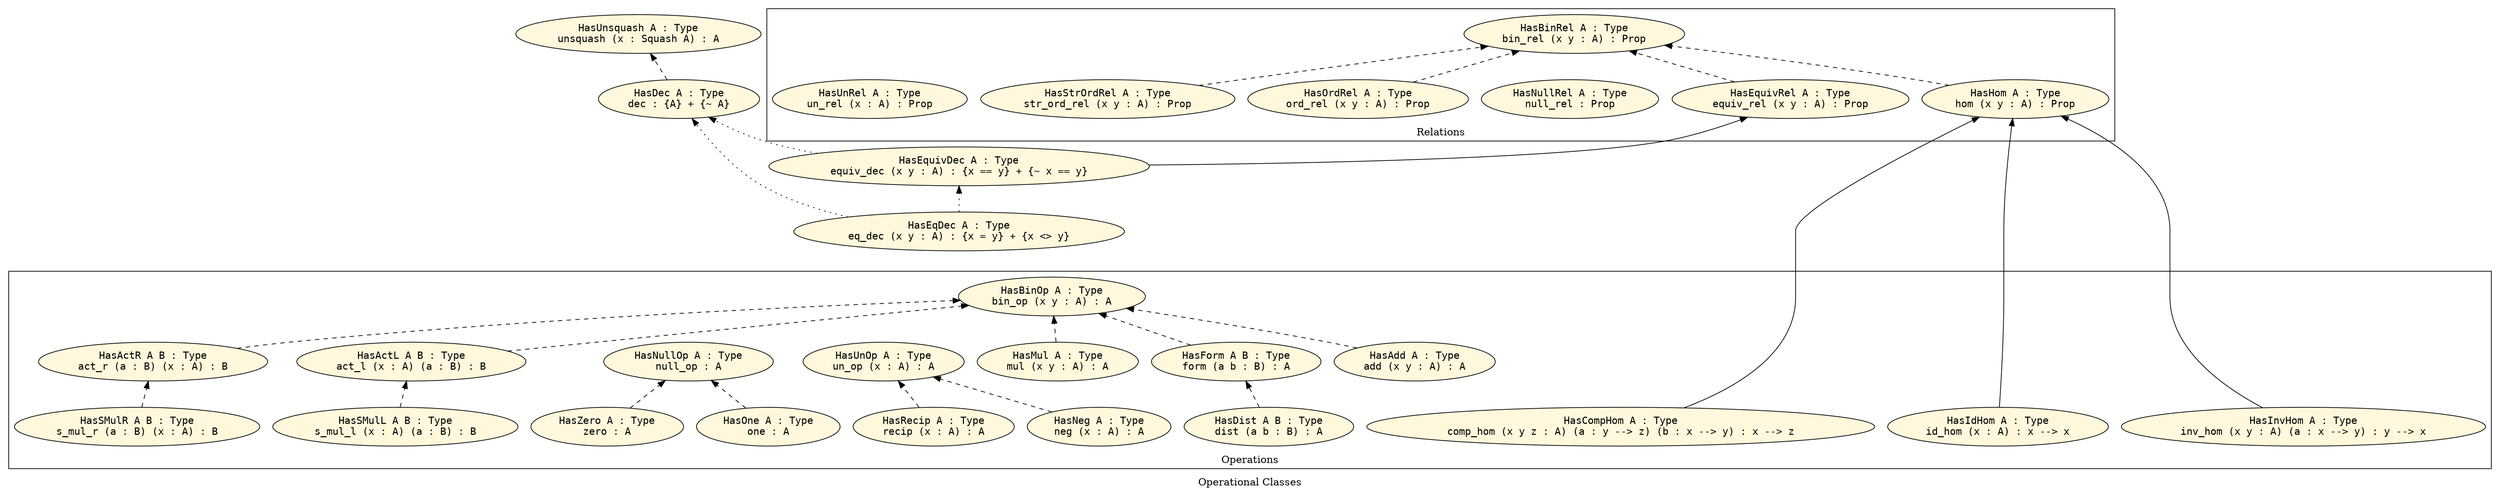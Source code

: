 digraph Has {
  label = "Operational Classes"
  rankdir = BT

  node [fontname = monospace, style = filled, fillcolor = cornsilk]

  HasDec [label = "\N A : Type\ndec : {A} + {~ A}"]
  HasEqDec [label = "\N A : Type\neq_dec (x y : A) : {x = y} + {x <> y}"]
  HasEquivDec [label = "\N A : Type\nequiv_dec (x y : A) : {x == y} + {~ x == y}"]
  HasUnsquash [label = "\N A : Type\nunsquash (x : Squash A) : A"]

  subgraph cluster_relation_classes {
    label = "Relations"

    HasBinRel [label = "\N A : Type\nbin_rel (x y : A) : Prop"]
    HasEquivRel [label = "\N A : Type\nequiv_rel (x y : A) : Prop"]
    HasHom [label = "\N A : Type\nhom (x y : A) : Prop"]
    HasNullRel [label = "\N A : Type\nnull_rel : Prop"]
    HasOrdRel [label = "\N A : Type\nord_rel (x y : A) : Prop"]
    HasStrOrdRel [label = "\N A : Type\nstr_ord_rel (x y : A) : Prop"]
    HasUnRel [label = "\N A : Type\nun_rel (x : A) : Prop"]
  }

  subgraph cluster_operation_classes {
    label = "Operations"

    HasActL [label = "\N A B : Type\nact_l (x : A) (a : B) : B"]
    HasActR [label = "\N A B : Type\nact_r (a : B) (x : A) : B"]
    HasAdd [label = "\N A : Type\nadd (x y : A) : A"]
    HasBinOp [label = "\N A : Type\nbin_op (x y : A) : A"]
    HasCompHom [label = "\N A : Type\ncomp_hom (x y z : A) (a : y --> z) (b : x --> y) : x --> z"]
    HasDist [label = "\N A B : Type\ndist (a b : B) : A"]
    HasForm [label = "\N A B : Type\nform (a b : B) : A"]
    HasIdHom [label = "\N A : Type\nid_hom (x : A) : x --> x"]
    HasInvHom [label = "\N A : Type\ninv_hom (x y : A) (a : x --> y) : y --> x"]
    HasMul [label = "\N A : Type\nmul (x y : A) : A"]
    HasNeg [label = "\N A : Type\nneg (x : A) : A"]
    HasNullOp [label = "\N A : Type\nnull_op : A"]
    HasOne [label = "\N A : Type\none : A"]
    HasRecip [label = "\N A : Type\nrecip (x : A) : A"]
    HasSMulL [label = "\N A B : Type\ns_mul_l (x : A) (a : B) : B"]
    HasSMulR [label = "\N A B : Type\ns_mul_r (a : B) (x : A) : B"]
    HasUnOp [label = "\N A : Type\nun_op (x : A) : A"]
    HasZero [label = "\N A : Type\nzero : A"]
  }

  node [style = dashed]

  // Constraints

  edge [style = solid]

  HasCompHom -> HasHom
  HasEquivDec -> HasEquivRel
  HasIdHom -> HasHom
  HasInvHom -> HasHom

  // Subclasses

  edge [style = dashed]

  HasActL -> HasBinOp
  HasActR -> HasBinOp
  HasAdd -> HasBinOp
  HasDec -> HasUnsquash
  HasDist -> HasForm
  HasEquivRel -> HasBinRel
  HasForm -> HasBinOp
  HasHom -> HasBinRel
  HasMul -> HasBinOp
  HasNeg -> HasUnOp
  HasOne -> HasNullOp
  HasOrdRel -> HasBinRel
  HasRecip -> HasUnOp
  HasSMulL -> HasActL
  HasSMulR -> HasActR
  HasStrOrdRel -> HasBinRel
  HasZero -> HasNullOp

  // Specializations

  edge [style = dotted]

  HasEqDec -> HasDec
  HasEqDec -> HasEquivDec
  HasEquivDec -> HasDec

  HasBinOp -> HasEqDec [style = invis]
}
